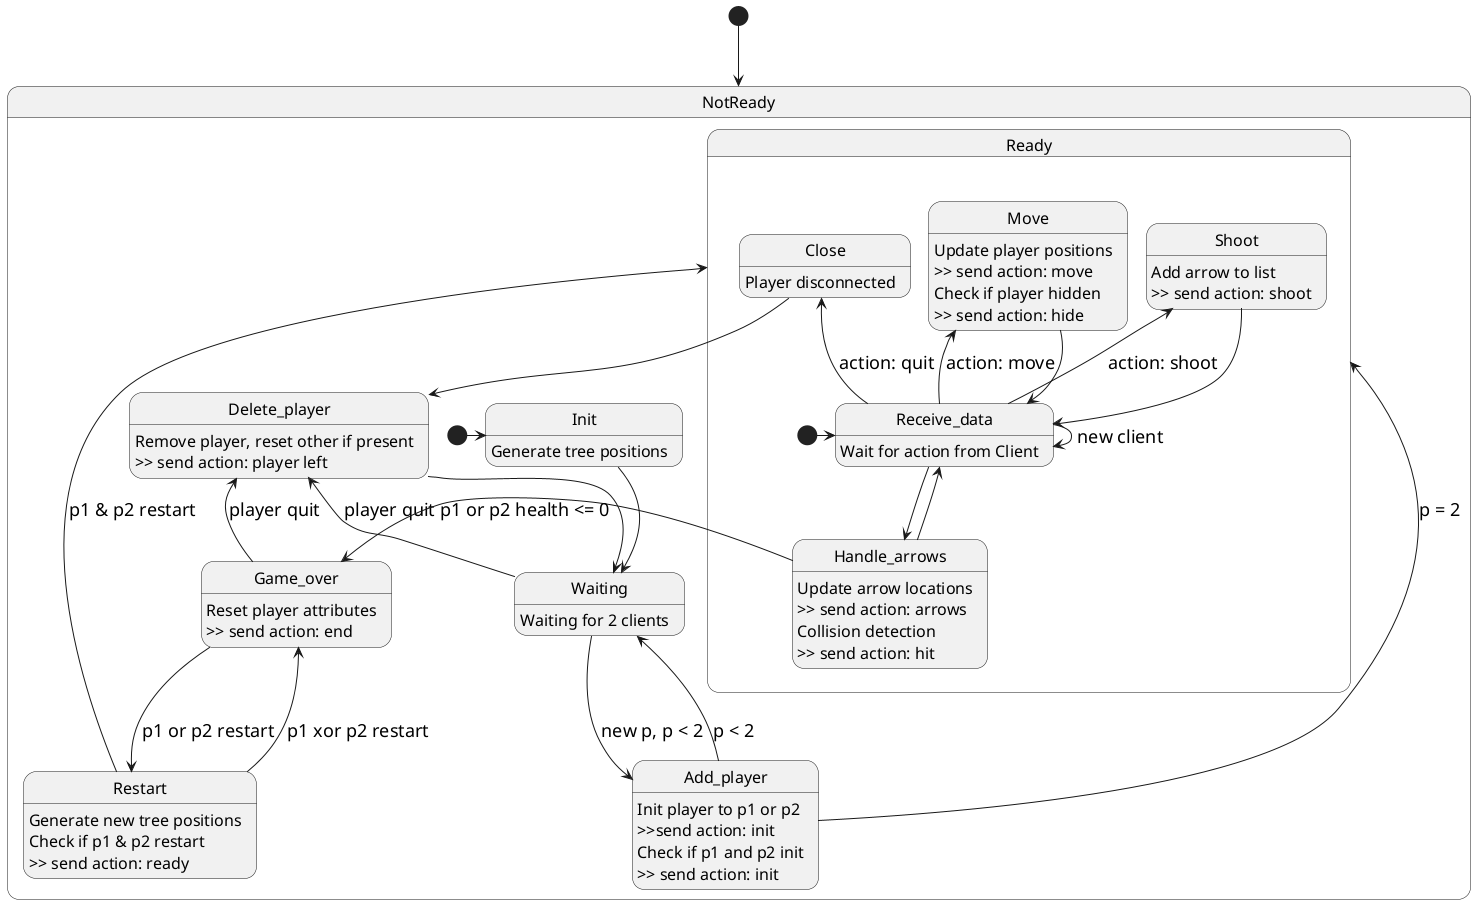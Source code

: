 @startuml

skinparam monochrome true
skinparam StateFontSize 20
skinparam StateAttributeFontSize 16
skinparam ArrowFontSize 18

[*] --> NotReady

state NotReady {
  Init: Generate tree positions
  [*] -> Init

  Waiting: Waiting for 2 clients
  Init --> Waiting

  Add_player: Init player to p1 or p2
  Add_player:   >>send action: init
  Add_player: Check if p1 and p2 init
  Add_player:   >> send action: init
  Waiting --> Add_player: new p, p < 2
  Add_player --> Waiting: p < 2
  Add_player --> Ready: p = 2

  Delete_player: Remove player, reset other if present
  Delete_player: >> send action: player left
  Waiting --> Delete_player: player quit
  Delete_player --> Waiting

  Game_over: Reset player attributes
  Game_over: >> send action: end
  Game_over --> Restart: p1 or p2 restart
  Game_over -u-> Delete_player: player quit

  Restart: Generate new tree positions
  Restart: Check if p1 & p2 restart
  Restart: >> send action: ready
  Restart -d-> Ready: p1 & p2 restart
  Restart --> Game_over: p1 xor p2 restart





}

state Ready {
    Receive_data: Wait for action from Client
    [*]-> Receive_data
    Receive_data --> Receive_data: new client

    Close: Player disconnected
    Receive_data -u-> Close: action: quit
    Close --> Delete_player

    Move: Update player positions
    Move: >> send action: move
    Move: Check if player hidden
    Move: >> send action: hide
    Receive_data -u-> Move: action: move
    Move -d-> Receive_data

    Shoot: Add arrow to list
    Shoot: >> send action: shoot
    Receive_data -u-> Shoot: action: shoot
    Shoot -d-> Receive_data

    Handle_arrows: Update arrow locations
    Handle_arrows: >> send action: arrows
    Handle_arrows: Collision detection
    Handle_arrows: >> send action: hit
    Receive_data -d-> Handle_arrows
    Handle_arrows -u-> Receive_data
    Handle_arrows --> Game_over: p1 or p2 health <= 0






}

@enduml